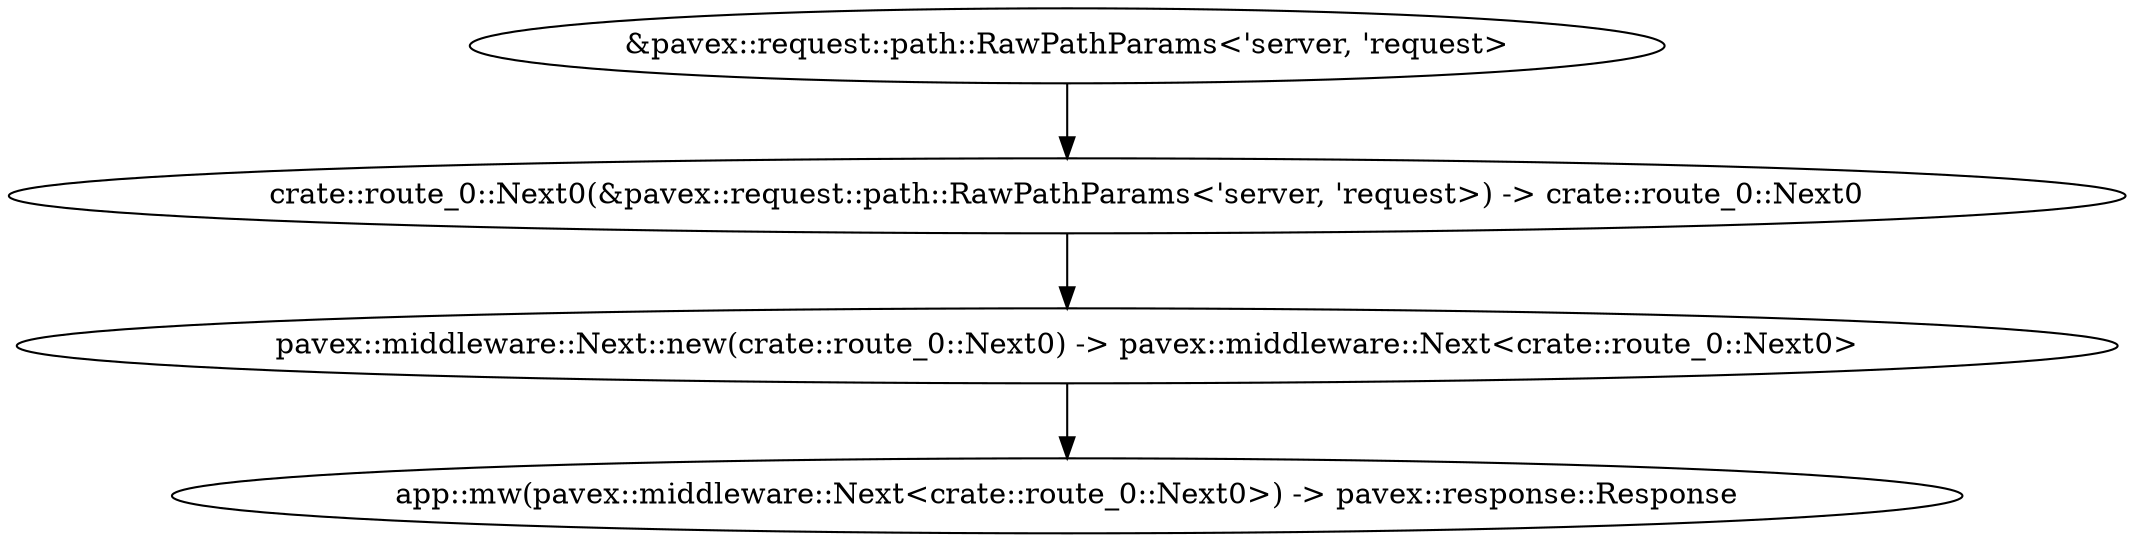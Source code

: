 digraph "GET / - 0" {
    0 [ label = "app::mw(pavex::middleware::Next<crate::route_0::Next0>) -> pavex::response::Response"]
    1 [ label = "pavex::middleware::Next::new(crate::route_0::Next0) -> pavex::middleware::Next<crate::route_0::Next0>"]
    2 [ label = "crate::route_0::Next0(&pavex::request::path::RawPathParams<'server, 'request>) -> crate::route_0::Next0"]
    4 [ label = "&pavex::request::path::RawPathParams<'server, 'request>"]
    1 -> 0 [ ]
    2 -> 1 [ ]
    4 -> 2 [ ]
}

digraph "GET / - 1" {
    0 [ label = "app::handler(&pavex::request::path::RawPathParams<'_, '_>) -> pavex::response::Response"]
    2 [ label = "<pavex::response::Response as pavex::response::IntoResponse>::into_response(pavex::response::Response) -> pavex::response::Response"]
    3 [ label = "&pavex::request::path::RawPathParams<'server, 'request>"]
    0 -> 2 [ ]
    3 -> 0 [ ]
}

digraph "* / - 0" {
    0 [ label = "app::mw(pavex::middleware::Next<crate::route_1::Next0>) -> pavex::response::Response"]
    1 [ label = "pavex::middleware::Next::new(crate::route_1::Next0) -> pavex::middleware::Next<crate::route_1::Next0>"]
    2 [ label = "crate::route_1::Next0(&pavex::router::AllowedMethods) -> crate::route_1::Next0"]
    4 [ label = "&pavex::router::AllowedMethods"]
    1 -> 0 [ ]
    2 -> 1 [ ]
    4 -> 2 [ ]
}

digraph "* / - 1" {
    0 [ label = "pavex::router::default_fallback(&pavex::router::AllowedMethods) -> pavex::response::Response"]
    2 [ label = "<pavex::response::Response as pavex::response::IntoResponse>::into_response(pavex::response::Response) -> pavex::response::Response"]
    3 [ label = "&pavex::router::AllowedMethods"]
    0 -> 2 [ ]
    3 -> 0 [ ]
}

digraph app_state {
    0 [ label = "crate::ApplicationState() -> crate::ApplicationState"]
}